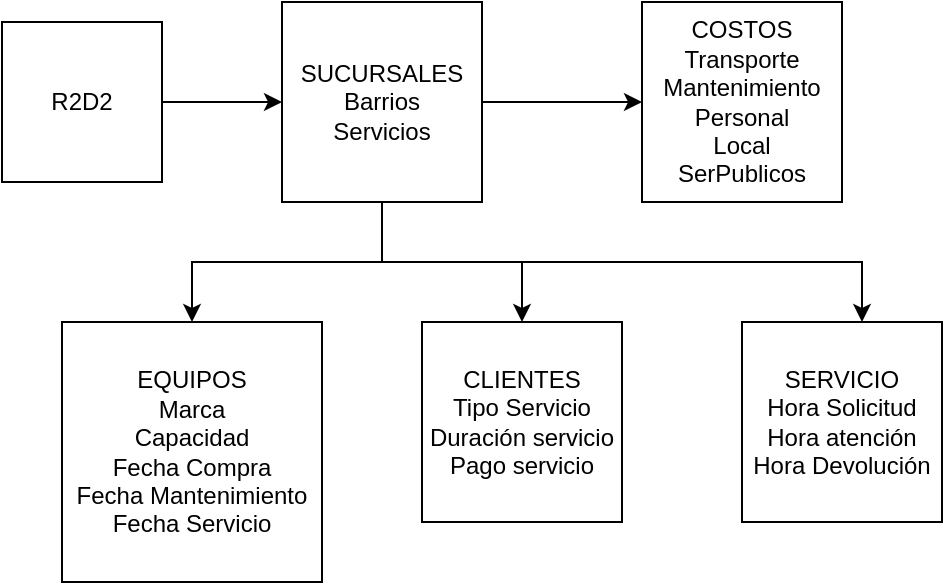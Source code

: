 <mxfile version="15.2.5" type="github">
  <diagram id="G0kcrmgzO1Yep1q2-as3" name="Page-1">
    <mxGraphModel dx="1260" dy="555" grid="1" gridSize="10" guides="1" tooltips="1" connect="1" arrows="1" fold="1" page="1" pageScale="1" pageWidth="850" pageHeight="1100" math="0" shadow="0">
      <root>
        <mxCell id="0" />
        <mxCell id="1" parent="0" />
        <mxCell id="momm29Z3CLmcByE1CaIG-3" value="" style="edgeStyle=orthogonalEdgeStyle;rounded=0;orthogonalLoop=1;jettySize=auto;html=1;" edge="1" parent="1" source="momm29Z3CLmcByE1CaIG-1" target="momm29Z3CLmcByE1CaIG-2">
          <mxGeometry relative="1" as="geometry" />
        </mxCell>
        <mxCell id="momm29Z3CLmcByE1CaIG-1" value="R2D2" style="whiteSpace=wrap;html=1;aspect=fixed;" vertex="1" parent="1">
          <mxGeometry x="90" y="60" width="80" height="80" as="geometry" />
        </mxCell>
        <mxCell id="momm29Z3CLmcByE1CaIG-5" value="" style="edgeStyle=orthogonalEdgeStyle;rounded=0;orthogonalLoop=1;jettySize=auto;html=1;" edge="1" parent="1" source="momm29Z3CLmcByE1CaIG-2" target="momm29Z3CLmcByE1CaIG-4">
          <mxGeometry relative="1" as="geometry" />
        </mxCell>
        <mxCell id="momm29Z3CLmcByE1CaIG-7" value="" style="edgeStyle=orthogonalEdgeStyle;rounded=0;orthogonalLoop=1;jettySize=auto;html=1;" edge="1" parent="1" source="momm29Z3CLmcByE1CaIG-2" target="momm29Z3CLmcByE1CaIG-6">
          <mxGeometry relative="1" as="geometry" />
        </mxCell>
        <mxCell id="momm29Z3CLmcByE1CaIG-10" value="" style="edgeStyle=orthogonalEdgeStyle;rounded=0;orthogonalLoop=1;jettySize=auto;html=1;" edge="1" parent="1" source="momm29Z3CLmcByE1CaIG-2" target="momm29Z3CLmcByE1CaIG-9">
          <mxGeometry relative="1" as="geometry" />
        </mxCell>
        <mxCell id="momm29Z3CLmcByE1CaIG-12" value="" style="edgeStyle=orthogonalEdgeStyle;rounded=0;orthogonalLoop=1;jettySize=auto;html=1;" edge="1" parent="1" source="momm29Z3CLmcByE1CaIG-2" target="momm29Z3CLmcByE1CaIG-11">
          <mxGeometry relative="1" as="geometry">
            <Array as="points">
              <mxPoint x="280" y="180" />
              <mxPoint x="520" y="180" />
            </Array>
          </mxGeometry>
        </mxCell>
        <mxCell id="momm29Z3CLmcByE1CaIG-2" value="SUCURSALES&lt;br&gt;Barrios&lt;br&gt;Servicios" style="whiteSpace=wrap;html=1;aspect=fixed;" vertex="1" parent="1">
          <mxGeometry x="230" y="50" width="100" height="100" as="geometry" />
        </mxCell>
        <mxCell id="momm29Z3CLmcByE1CaIG-4" value="COSTOS&lt;br&gt;Transporte&lt;br&gt;Mantenimiento&lt;br&gt;Personal&lt;br&gt;Local&lt;br&gt;SerPublicos" style="whiteSpace=wrap;html=1;aspect=fixed;" vertex="1" parent="1">
          <mxGeometry x="410" y="50" width="100" height="100" as="geometry" />
        </mxCell>
        <mxCell id="momm29Z3CLmcByE1CaIG-6" value="EQUIPOS&lt;br&gt;Marca&lt;br&gt;Capacidad&lt;br&gt;Fecha Compra&lt;br&gt;Fecha Mantenimiento&lt;br&gt;Fecha Servicio" style="whiteSpace=wrap;html=1;aspect=fixed;" vertex="1" parent="1">
          <mxGeometry x="120" y="210" width="130" height="130" as="geometry" />
        </mxCell>
        <mxCell id="momm29Z3CLmcByE1CaIG-9" value="CLIENTES&lt;br&gt;Tipo Servicio&lt;br&gt;Duración servicio&lt;br&gt;Pago servicio" style="whiteSpace=wrap;html=1;aspect=fixed;" vertex="1" parent="1">
          <mxGeometry x="300" y="210" width="100" height="100" as="geometry" />
        </mxCell>
        <mxCell id="momm29Z3CLmcByE1CaIG-11" value="SERVICIO&lt;br&gt;Hora Solicitud&lt;br&gt;Hora atención&lt;br&gt;Hora Devolución&lt;br&gt;" style="whiteSpace=wrap;html=1;aspect=fixed;" vertex="1" parent="1">
          <mxGeometry x="460" y="210" width="100" height="100" as="geometry" />
        </mxCell>
      </root>
    </mxGraphModel>
  </diagram>
</mxfile>
